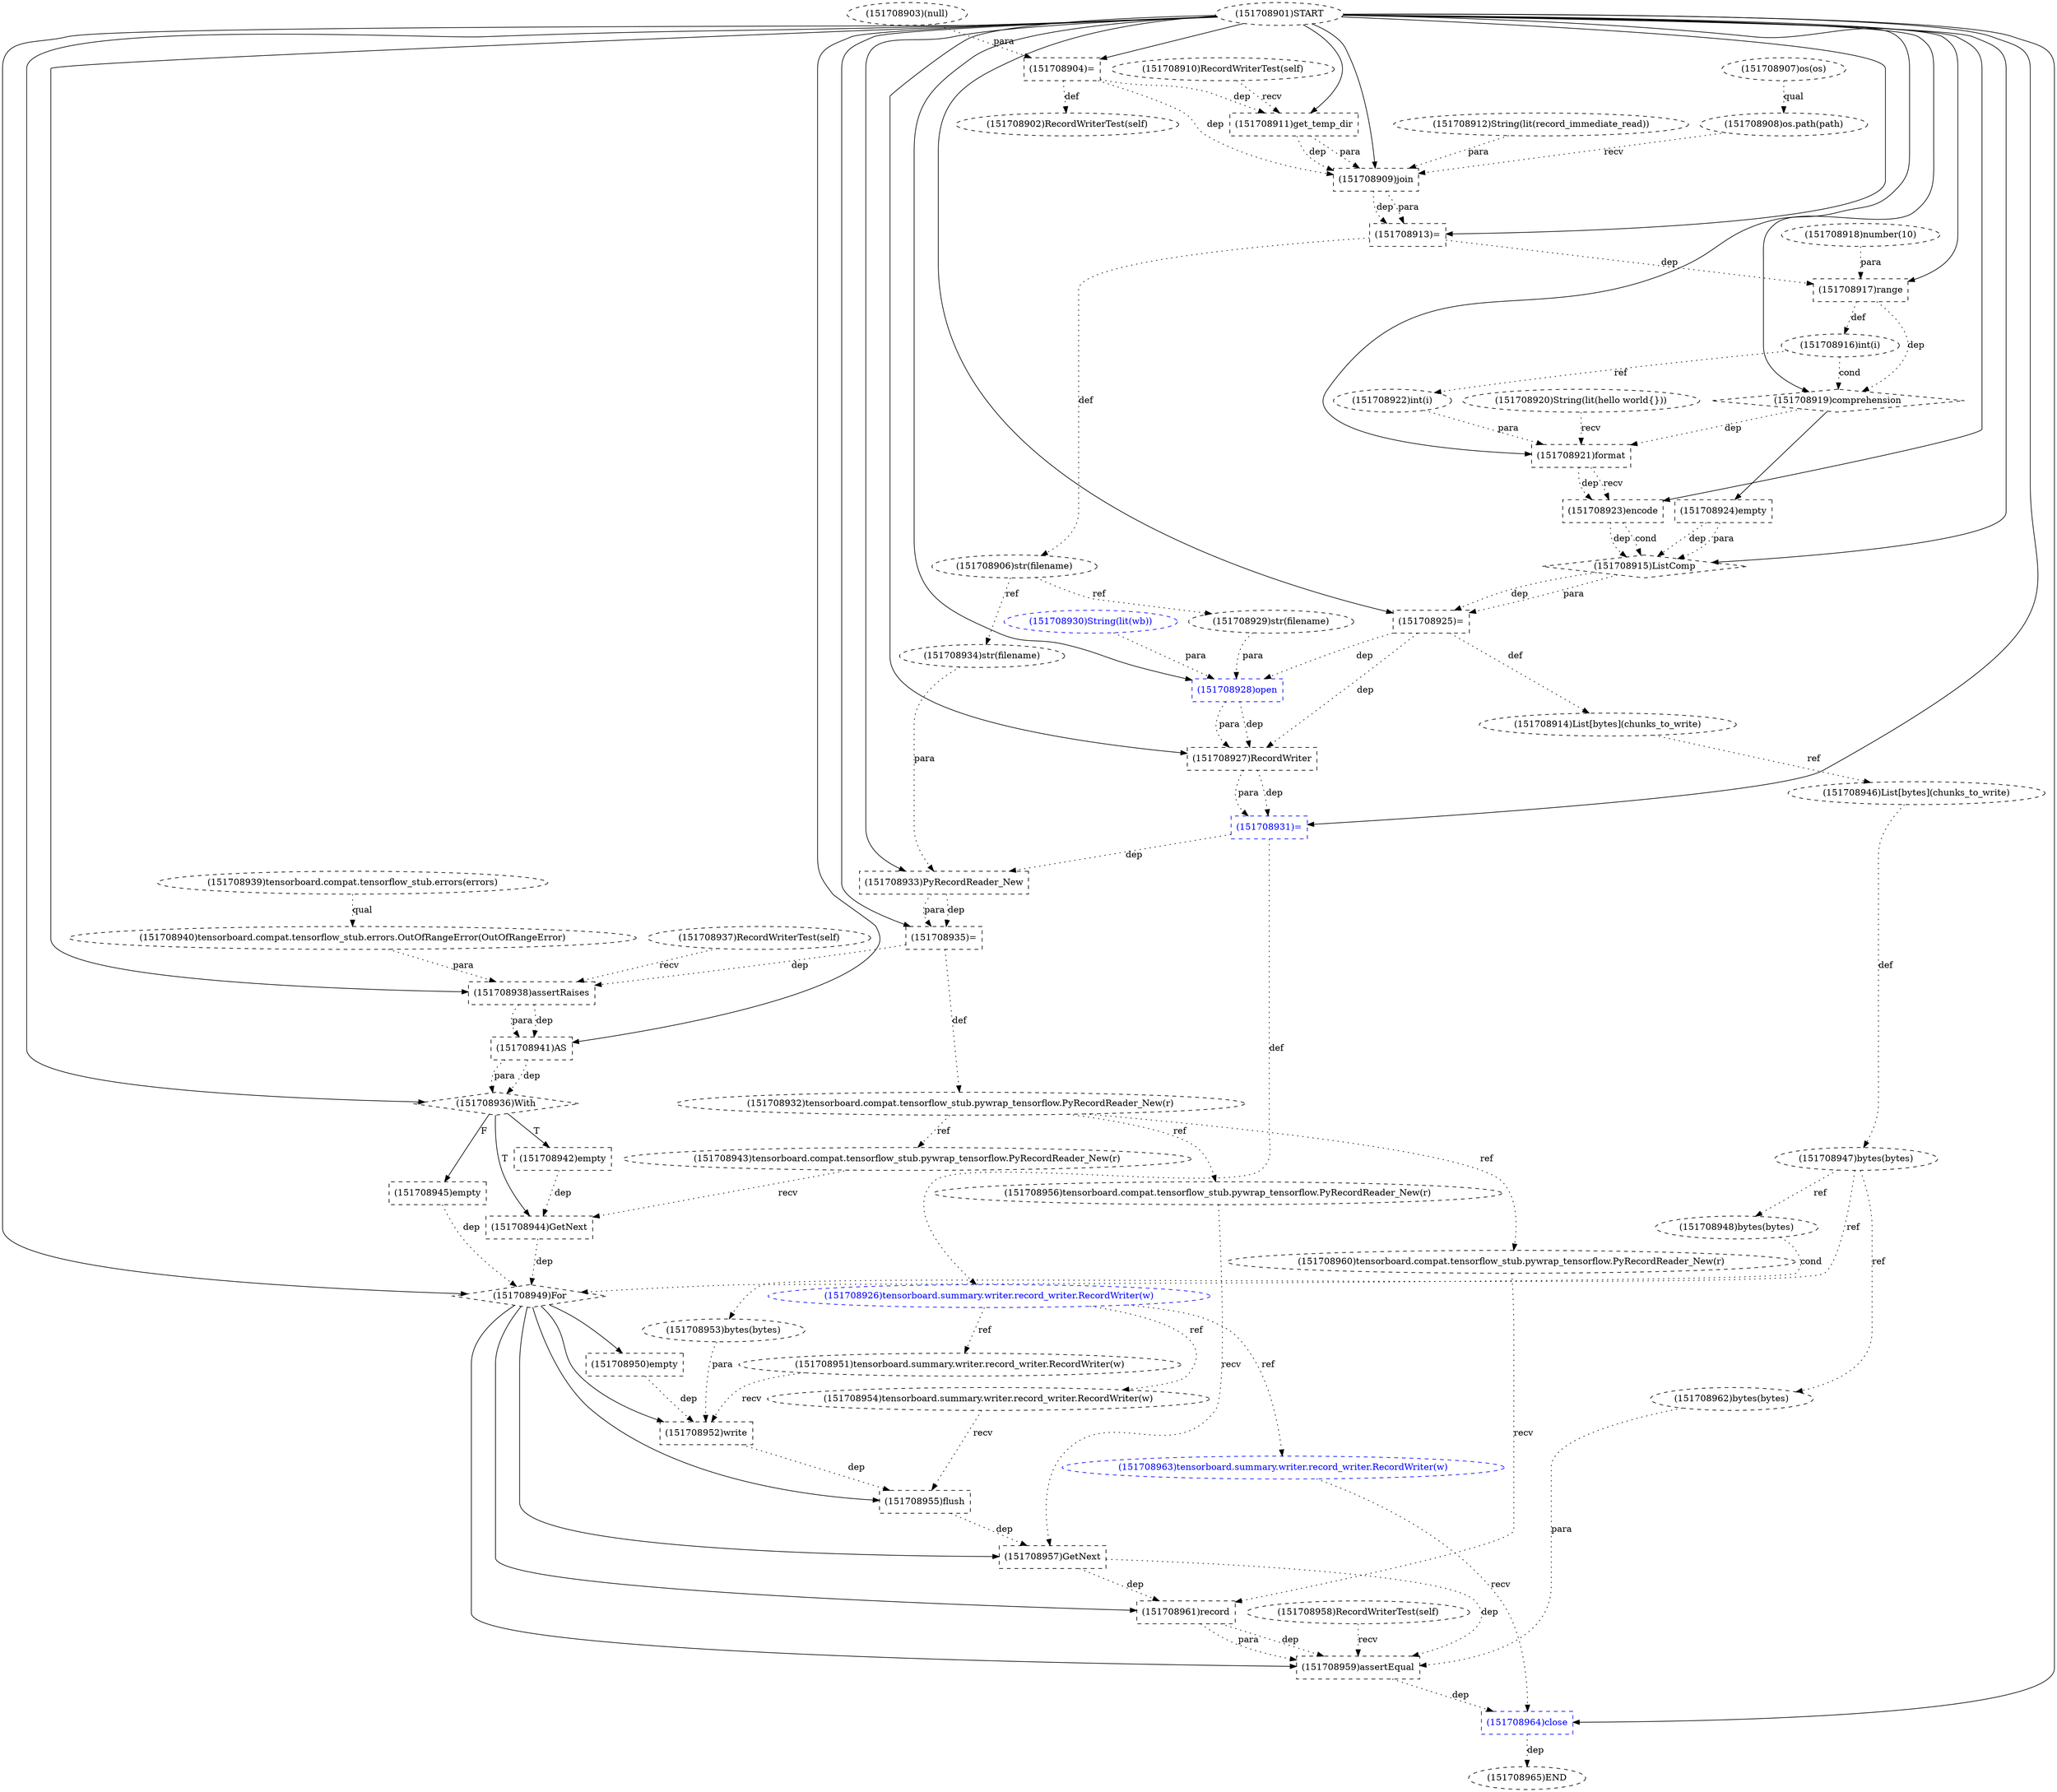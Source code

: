 digraph G {
1 [label="(151708931)=" shape=box style=dashed color=blue fontcolor=blue]
2 [label="(151708923)encode" shape=box style=dashed]
3 [label="(151708947)bytes(bytes)" shape=ellipse style=dashed]
4 [label="(151708952)write" shape=box style=dashed]
5 [label="(151708944)GetNext" shape=box style=dashed]
6 [label="(151708920)String(lit(hello world{}))" shape=ellipse style=dashed]
7 [label="(151708957)GetNext" shape=box style=dashed]
8 [label="(151708965)END" style=dashed]
9 [label="(151708907)os(os)" shape=ellipse style=dashed]
10 [label="(151708959)assertEqual" shape=box style=dashed]
11 [label="(151708932)tensorboard.compat.tensorflow_stub.pywrap_tensorflow.PyRecordReader_New(r)" shape=ellipse style=dashed]
12 [label="(151708928)open" shape=box style=dashed color=blue fontcolor=blue]
13 [label="(151708939)tensorboard.compat.tensorflow_stub.errors(errors)" shape=ellipse style=dashed]
14 [label="(151708903)(null)" shape=ellipse style=dashed]
15 [label="(151708946)List[bytes](chunks_to_write)" shape=ellipse style=dashed]
16 [label="(151708953)bytes(bytes)" shape=ellipse style=dashed]
17 [label="(151708935)=" shape=box style=dashed]
18 [label="(151708924)empty" shape=box style=dashed]
19 [label="(151708929)str(filename)" shape=ellipse style=dashed]
20 [label="(151708940)tensorboard.compat.tensorflow_stub.errors.OutOfRangeError(OutOfRangeError)" shape=ellipse style=dashed]
21 [label="(151708925)=" shape=box style=dashed]
22 [label="(151708933)PyRecordReader_New" shape=box style=dashed]
23 [label="(151708906)str(filename)" shape=ellipse style=dashed]
24 [label="(151708945)empty" shape=box style=dashed]
25 [label="(151708901)START" style=dashed]
26 [label="(151708908)os.path(path)" shape=ellipse style=dashed]
27 [label="(151708919)comprehension" shape=diamond style=dashed]
28 [label="(151708914)List[bytes](chunks_to_write)" shape=ellipse style=dashed]
29 [label="(151708921)format" shape=box style=dashed]
30 [label="(151708938)assertRaises" shape=box style=dashed]
31 [label="(151708956)tensorboard.compat.tensorflow_stub.pywrap_tensorflow.PyRecordReader_New(r)" shape=ellipse style=dashed]
32 [label="(151708915)ListComp" shape=diamond style=dashed]
33 [label="(151708962)bytes(bytes)" shape=ellipse style=dashed]
34 [label="(151708913)=" shape=box style=dashed]
35 [label="(151708949)For" shape=diamond style=dashed]
36 [label="(151708936)With" shape=diamond style=dashed]
37 [label="(151708961)record" shape=box style=dashed]
38 [label="(151708943)tensorboard.compat.tensorflow_stub.pywrap_tensorflow.PyRecordReader_New(r)" shape=ellipse style=dashed]
39 [label="(151708934)str(filename)" shape=ellipse style=dashed]
40 [label="(151708942)empty" shape=box style=dashed]
41 [label="(151708909)join" shape=box style=dashed]
42 [label="(151708951)tensorboard.summary.writer.record_writer.RecordWriter(w)" shape=ellipse style=dashed]
43 [label="(151708902)RecordWriterTest(self)" shape=ellipse style=dashed]
44 [label="(151708937)RecordWriterTest(self)" shape=ellipse style=dashed]
45 [label="(151708958)RecordWriterTest(self)" shape=ellipse style=dashed]
46 [label="(151708912)String(lit(record_immediate_read))" shape=ellipse style=dashed]
47 [label="(151708926)tensorboard.summary.writer.record_writer.RecordWriter(w)" shape=ellipse style=dashed color=blue fontcolor=blue]
48 [label="(151708930)String(lit(wb))" shape=ellipse style=dashed color=blue fontcolor=blue]
49 [label="(151708922)int(i)" shape=ellipse style=dashed]
50 [label="(151708910)RecordWriterTest(self)" shape=ellipse style=dashed]
51 [label="(151708960)tensorboard.compat.tensorflow_stub.pywrap_tensorflow.PyRecordReader_New(r)" shape=ellipse style=dashed]
52 [label="(151708918)number(10)" shape=ellipse style=dashed]
53 [label="(151708964)close" shape=box style=dashed color=blue fontcolor=blue]
54 [label="(151708948)bytes(bytes)" shape=ellipse style=dashed]
55 [label="(151708950)empty" shape=box style=dashed]
56 [label="(151708911)get_temp_dir" shape=box style=dashed]
57 [label="(151708916)int(i)" shape=ellipse style=dashed]
58 [label="(151708941)AS" shape=box style=dashed]
59 [label="(151708963)tensorboard.summary.writer.record_writer.RecordWriter(w)" shape=ellipse style=dashed color=blue fontcolor=blue]
60 [label="(151708954)tensorboard.summary.writer.record_writer.RecordWriter(w)" shape=ellipse style=dashed]
61 [label="(151708904)=" shape=box style=dashed]
62 [label="(151708927)RecordWriter" shape=box style=dashed]
63 [label="(151708955)flush" shape=box style=dashed]
64 [label="(151708917)range" shape=box style=dashed]
25 -> 1 [label="" style=solid];
62 -> 1 [label="dep" style=dotted];
62 -> 1 [label="para" style=dotted];
25 -> 2 [label="" style=solid];
29 -> 2 [label="dep" style=dotted];
29 -> 2 [label="recv" style=dotted];
15 -> 3 [label="def" style=dotted];
35 -> 4 [label="" style=solid];
42 -> 4 [label="recv" style=dotted];
16 -> 4 [label="para" style=dotted];
55 -> 4 [label="dep" style=dotted];
36 -> 5 [label="T"];
38 -> 5 [label="recv" style=dotted];
40 -> 5 [label="dep" style=dotted];
35 -> 7 [label="" style=solid];
31 -> 7 [label="recv" style=dotted];
63 -> 7 [label="dep" style=dotted];
53 -> 8 [label="dep" style=dotted];
35 -> 10 [label="" style=solid];
45 -> 10 [label="recv" style=dotted];
37 -> 10 [label="dep" style=dotted];
37 -> 10 [label="para" style=dotted];
33 -> 10 [label="para" style=dotted];
7 -> 10 [label="dep" style=dotted];
17 -> 11 [label="def" style=dotted];
25 -> 12 [label="" style=solid];
19 -> 12 [label="para" style=dotted];
48 -> 12 [label="para" style=dotted];
21 -> 12 [label="dep" style=dotted];
28 -> 15 [label="ref" style=dotted];
3 -> 16 [label="ref" style=dotted];
25 -> 17 [label="" style=solid];
22 -> 17 [label="dep" style=dotted];
22 -> 17 [label="para" style=dotted];
27 -> 18 [label="" style=solid];
23 -> 19 [label="ref" style=dotted];
13 -> 20 [label="qual" style=dotted];
25 -> 21 [label="" style=solid];
32 -> 21 [label="dep" style=dotted];
32 -> 21 [label="para" style=dotted];
25 -> 22 [label="" style=solid];
39 -> 22 [label="para" style=dotted];
1 -> 22 [label="dep" style=dotted];
34 -> 23 [label="def" style=dotted];
36 -> 24 [label="F"];
9 -> 26 [label="qual" style=dotted];
25 -> 27 [label="" style=solid];
64 -> 27 [label="dep" style=dotted];
57 -> 27 [label="cond" style=dotted];
21 -> 28 [label="def" style=dotted];
25 -> 29 [label="" style=solid];
6 -> 29 [label="recv" style=dotted];
49 -> 29 [label="para" style=dotted];
27 -> 29 [label="dep" style=dotted];
25 -> 30 [label="" style=solid];
44 -> 30 [label="recv" style=dotted];
20 -> 30 [label="para" style=dotted];
17 -> 30 [label="dep" style=dotted];
11 -> 31 [label="ref" style=dotted];
25 -> 32 [label="" style=solid];
2 -> 32 [label="dep" style=dotted];
2 -> 32 [label="cond" style=dotted];
18 -> 32 [label="dep" style=dotted];
18 -> 32 [label="para" style=dotted];
3 -> 33 [label="ref" style=dotted];
25 -> 34 [label="" style=solid];
41 -> 34 [label="dep" style=dotted];
41 -> 34 [label="para" style=dotted];
25 -> 35 [label="" style=solid];
54 -> 35 [label="cond" style=dotted];
5 -> 35 [label="dep" style=dotted];
24 -> 35 [label="dep" style=dotted];
25 -> 36 [label="" style=solid];
58 -> 36 [label="dep" style=dotted];
58 -> 36 [label="para" style=dotted];
35 -> 37 [label="" style=solid];
51 -> 37 [label="recv" style=dotted];
7 -> 37 [label="dep" style=dotted];
11 -> 38 [label="ref" style=dotted];
23 -> 39 [label="ref" style=dotted];
36 -> 40 [label="T"];
25 -> 41 [label="" style=solid];
26 -> 41 [label="recv" style=dotted];
56 -> 41 [label="dep" style=dotted];
56 -> 41 [label="para" style=dotted];
46 -> 41 [label="para" style=dotted];
61 -> 41 [label="dep" style=dotted];
47 -> 42 [label="ref" style=dotted];
61 -> 43 [label="def" style=dotted];
1 -> 47 [label="def" style=dotted];
57 -> 49 [label="ref" style=dotted];
11 -> 51 [label="ref" style=dotted];
25 -> 53 [label="" style=solid];
59 -> 53 [label="recv" style=dotted];
10 -> 53 [label="dep" style=dotted];
3 -> 54 [label="ref" style=dotted];
35 -> 55 [label="" style=solid];
25 -> 56 [label="" style=solid];
50 -> 56 [label="recv" style=dotted];
61 -> 56 [label="dep" style=dotted];
64 -> 57 [label="def" style=dotted];
25 -> 58 [label="" style=solid];
30 -> 58 [label="dep" style=dotted];
30 -> 58 [label="para" style=dotted];
47 -> 59 [label="ref" style=dotted];
47 -> 60 [label="ref" style=dotted];
25 -> 61 [label="" style=solid];
14 -> 61 [label="para" style=dotted];
25 -> 62 [label="" style=solid];
12 -> 62 [label="dep" style=dotted];
12 -> 62 [label="para" style=dotted];
21 -> 62 [label="dep" style=dotted];
35 -> 63 [label="" style=solid];
60 -> 63 [label="recv" style=dotted];
4 -> 63 [label="dep" style=dotted];
25 -> 64 [label="" style=solid];
52 -> 64 [label="para" style=dotted];
34 -> 64 [label="dep" style=dotted];
}